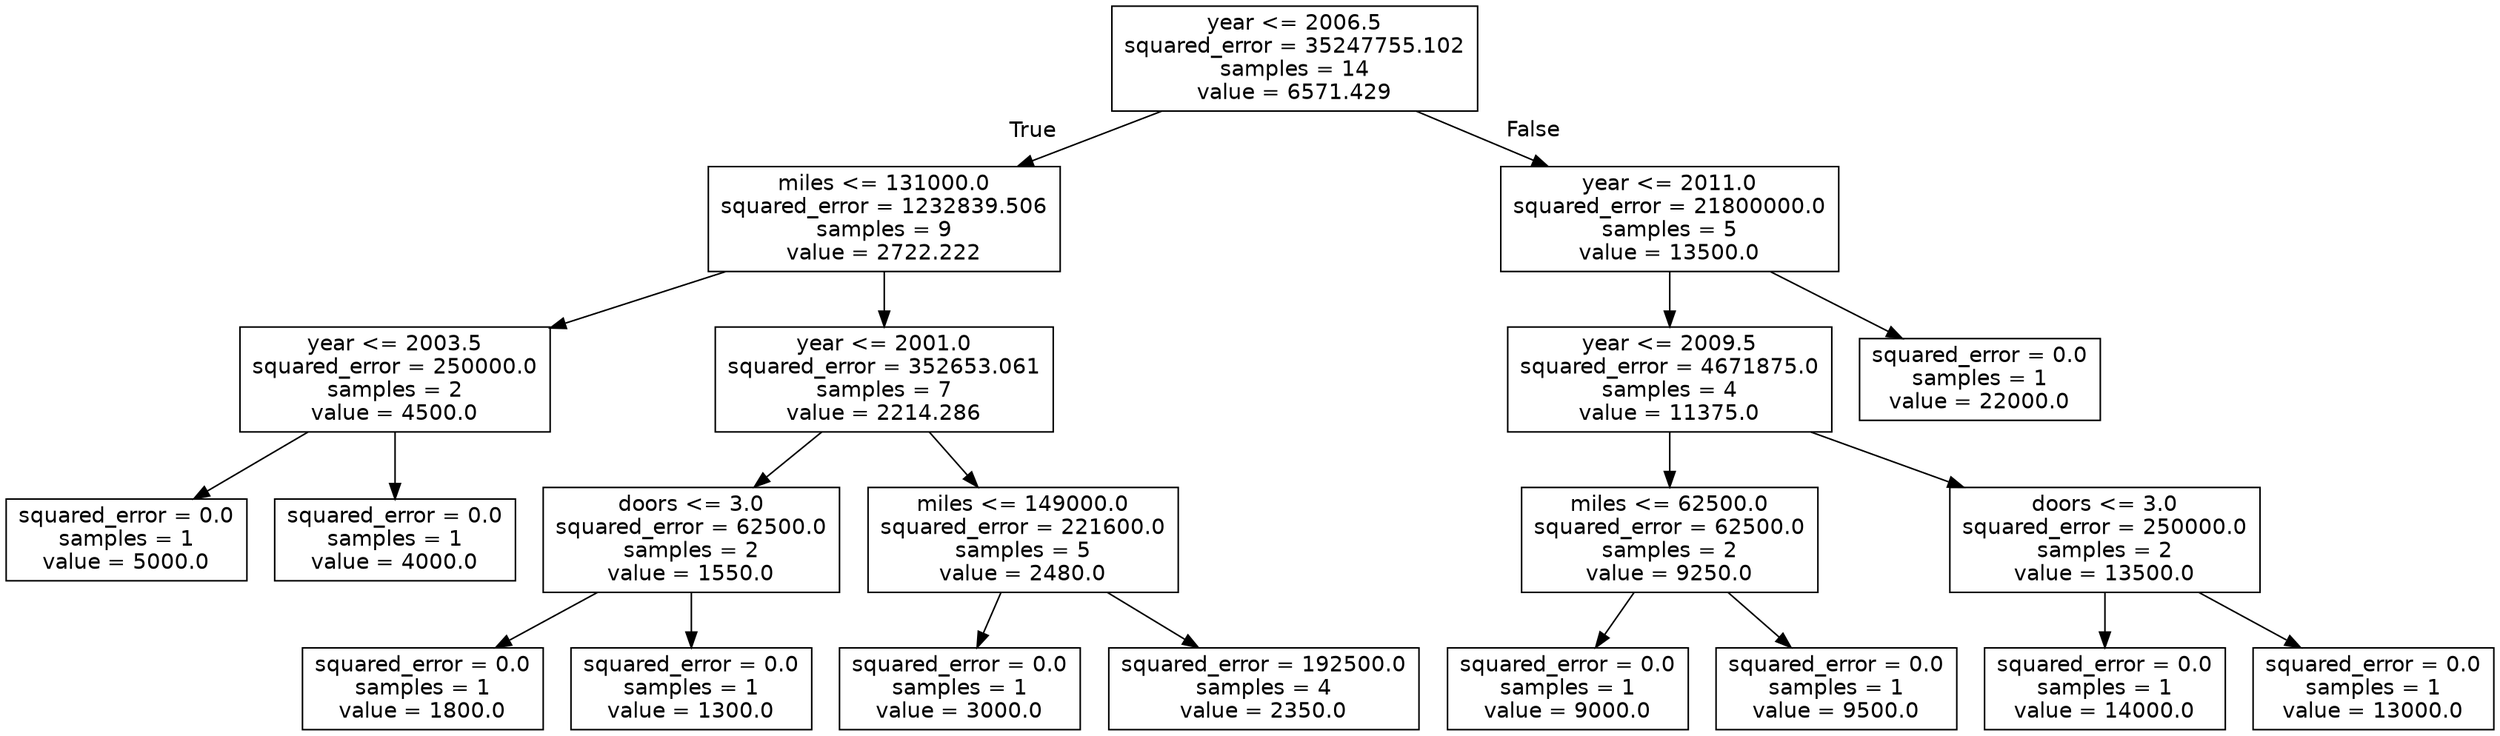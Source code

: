digraph Tree {
node [shape=box, fontname="helvetica"] ;
edge [fontname="helvetica"] ;
0 [label="year <= 2006.5\nsquared_error = 35247755.102\nsamples = 14\nvalue = 6571.429"] ;
1 [label="miles <= 131000.0\nsquared_error = 1232839.506\nsamples = 9\nvalue = 2722.222"] ;
0 -> 1 [labeldistance=2.5, labelangle=45, headlabel="True"] ;
2 [label="year <= 2003.5\nsquared_error = 250000.0\nsamples = 2\nvalue = 4500.0"] ;
1 -> 2 ;
3 [label="squared_error = 0.0\nsamples = 1\nvalue = 5000.0"] ;
2 -> 3 ;
4 [label="squared_error = 0.0\nsamples = 1\nvalue = 4000.0"] ;
2 -> 4 ;
5 [label="year <= 2001.0\nsquared_error = 352653.061\nsamples = 7\nvalue = 2214.286"] ;
1 -> 5 ;
6 [label="doors <= 3.0\nsquared_error = 62500.0\nsamples = 2\nvalue = 1550.0"] ;
5 -> 6 ;
7 [label="squared_error = 0.0\nsamples = 1\nvalue = 1800.0"] ;
6 -> 7 ;
8 [label="squared_error = 0.0\nsamples = 1\nvalue = 1300.0"] ;
6 -> 8 ;
9 [label="miles <= 149000.0\nsquared_error = 221600.0\nsamples = 5\nvalue = 2480.0"] ;
5 -> 9 ;
10 [label="squared_error = 0.0\nsamples = 1\nvalue = 3000.0"] ;
9 -> 10 ;
11 [label="squared_error = 192500.0\nsamples = 4\nvalue = 2350.0"] ;
9 -> 11 ;
12 [label="year <= 2011.0\nsquared_error = 21800000.0\nsamples = 5\nvalue = 13500.0"] ;
0 -> 12 [labeldistance=2.5, labelangle=-45, headlabel="False"] ;
13 [label="year <= 2009.5\nsquared_error = 4671875.0\nsamples = 4\nvalue = 11375.0"] ;
12 -> 13 ;
14 [label="miles <= 62500.0\nsquared_error = 62500.0\nsamples = 2\nvalue = 9250.0"] ;
13 -> 14 ;
15 [label="squared_error = 0.0\nsamples = 1\nvalue = 9000.0"] ;
14 -> 15 ;
16 [label="squared_error = 0.0\nsamples = 1\nvalue = 9500.0"] ;
14 -> 16 ;
17 [label="doors <= 3.0\nsquared_error = 250000.0\nsamples = 2\nvalue = 13500.0"] ;
13 -> 17 ;
18 [label="squared_error = 0.0\nsamples = 1\nvalue = 14000.0"] ;
17 -> 18 ;
19 [label="squared_error = 0.0\nsamples = 1\nvalue = 13000.0"] ;
17 -> 19 ;
20 [label="squared_error = 0.0\nsamples = 1\nvalue = 22000.0"] ;
12 -> 20 ;
}